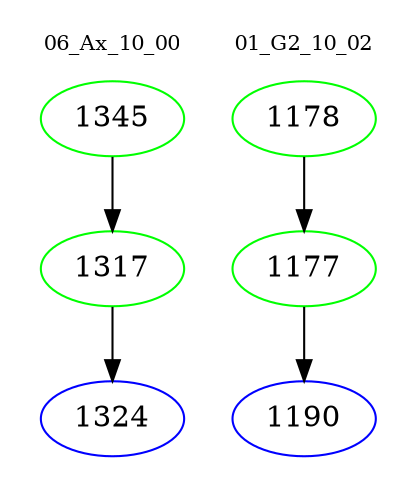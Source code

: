 digraph{
subgraph cluster_0 {
color = white
label = "06_Ax_10_00";
fontsize=10;
T0_1345 [label="1345", color="green"]
T0_1345 -> T0_1317 [color="black"]
T0_1317 [label="1317", color="green"]
T0_1317 -> T0_1324 [color="black"]
T0_1324 [label="1324", color="blue"]
}
subgraph cluster_1 {
color = white
label = "01_G2_10_02";
fontsize=10;
T1_1178 [label="1178", color="green"]
T1_1178 -> T1_1177 [color="black"]
T1_1177 [label="1177", color="green"]
T1_1177 -> T1_1190 [color="black"]
T1_1190 [label="1190", color="blue"]
}
}
